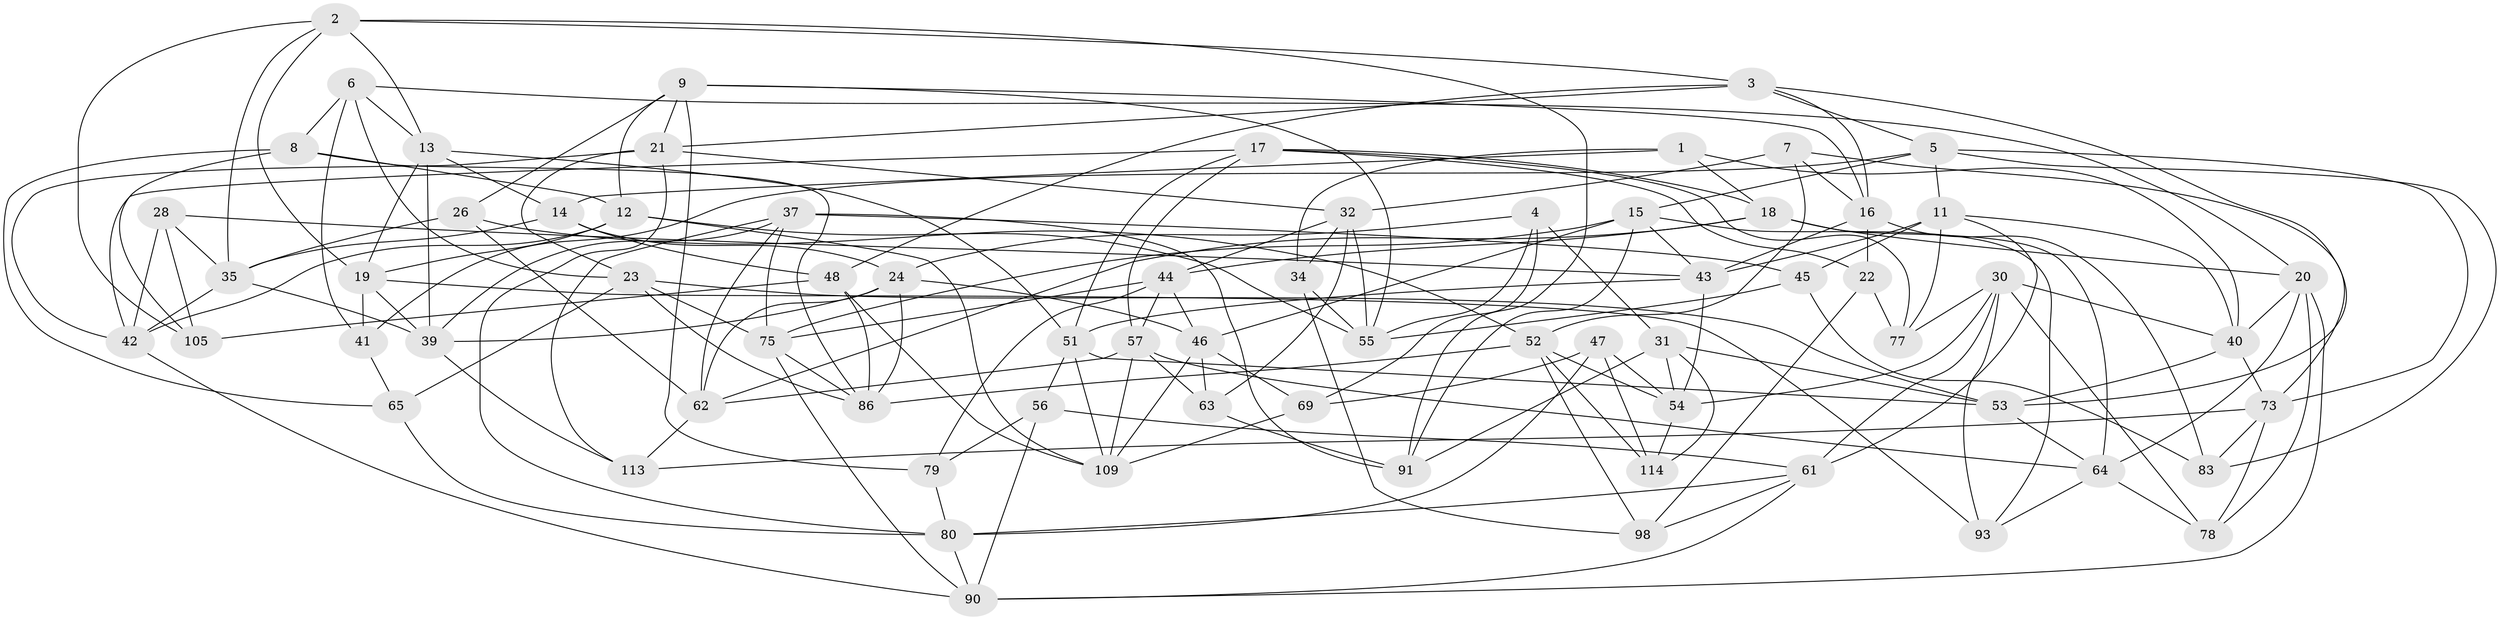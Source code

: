 // original degree distribution, {4: 1.0}
// Generated by graph-tools (version 1.1) at 2025/42/03/06/25 10:42:21]
// undirected, 70 vertices, 184 edges
graph export_dot {
graph [start="1"]
  node [color=gray90,style=filled];
  1;
  2 [super="+27"];
  3 [super="+10"];
  4;
  5 [super="+87"];
  6 [super="+29"];
  7;
  8 [super="+36"];
  9 [super="+38"];
  11 [super="+117"];
  12 [super="+49"];
  13 [super="+33"];
  14 [super="+59"];
  15 [super="+58"];
  16 [super="+74"];
  17 [super="+25"];
  18 [super="+103"];
  19 [super="+71"];
  20 [super="+84"];
  21 [super="+85"];
  22;
  23 [super="+81"];
  24 [super="+94"];
  26;
  28;
  30 [super="+60"];
  31 [super="+50"];
  32 [super="+112"];
  34;
  35 [super="+76"];
  37 [super="+96"];
  39 [super="+99"];
  40 [super="+97"];
  41;
  42 [super="+92"];
  43 [super="+70"];
  44 [super="+68"];
  45;
  46 [super="+104"];
  47;
  48 [super="+66"];
  51 [super="+95"];
  52 [super="+67"];
  53 [super="+100"];
  54 [super="+89"];
  55 [super="+88"];
  56;
  57 [super="+72"];
  61 [super="+108"];
  62 [super="+82"];
  63;
  64 [super="+107"];
  65;
  69;
  73 [super="+110"];
  75 [super="+106"];
  77;
  78;
  79;
  80 [super="+101"];
  83;
  86 [super="+102"];
  90 [super="+115"];
  91 [super="+116"];
  93;
  98;
  105;
  109 [super="+111"];
  113;
  114;
  1 -- 14;
  1 -- 34;
  1 -- 18;
  1 -- 40;
  2 -- 91;
  2 -- 13;
  2 -- 35;
  2 -- 19;
  2 -- 105;
  2 -- 3;
  3 -- 16;
  3 -- 21;
  3 -- 48;
  3 -- 53;
  3 -- 5;
  4 -- 24;
  4 -- 69;
  4 -- 55;
  4 -- 31;
  5 -- 73;
  5 -- 41;
  5 -- 83;
  5 -- 11;
  5 -- 15;
  6 -- 41;
  6 -- 23;
  6 -- 8 [weight=2];
  6 -- 20;
  6 -- 13;
  7 -- 32;
  7 -- 52;
  7 -- 16;
  7 -- 73;
  8 -- 65;
  8 -- 86;
  8 -- 105;
  8 -- 12;
  9 -- 12;
  9 -- 26;
  9 -- 16;
  9 -- 21;
  9 -- 79;
  9 -- 55;
  11 -- 45;
  11 -- 61;
  11 -- 77;
  11 -- 43;
  11 -- 40;
  12 -- 55;
  12 -- 19;
  12 -- 109;
  12 -- 42;
  13 -- 39;
  13 -- 19;
  13 -- 14;
  13 -- 51;
  14 -- 24;
  14 -- 48 [weight=2];
  14 -- 35;
  15 -- 93;
  15 -- 75;
  15 -- 46;
  15 -- 91;
  15 -- 43;
  16 -- 83;
  16 -- 43;
  16 -- 22;
  17 -- 77;
  17 -- 42;
  17 -- 51;
  17 -- 22;
  17 -- 57;
  17 -- 18;
  18 -- 20;
  18 -- 62;
  18 -- 44;
  18 -- 64;
  19 -- 93;
  19 -- 41;
  19 -- 39;
  20 -- 78;
  20 -- 64;
  20 -- 90;
  20 -- 40;
  21 -- 42;
  21 -- 80;
  21 -- 32;
  21 -- 23;
  22 -- 77;
  22 -- 98;
  23 -- 65;
  23 -- 75;
  23 -- 53;
  23 -- 86;
  24 -- 46;
  24 -- 62;
  24 -- 86;
  24 -- 39;
  26 -- 62;
  26 -- 52;
  26 -- 35;
  28 -- 43;
  28 -- 35;
  28 -- 105;
  28 -- 42;
  30 -- 93;
  30 -- 78;
  30 -- 40;
  30 -- 54;
  30 -- 77;
  30 -- 61;
  31 -- 114;
  31 -- 54;
  31 -- 91 [weight=2];
  31 -- 53;
  32 -- 63;
  32 -- 34;
  32 -- 44;
  32 -- 55;
  34 -- 55;
  34 -- 98;
  35 -- 39;
  35 -- 42;
  37 -- 62;
  37 -- 113;
  37 -- 91;
  37 -- 45;
  37 -- 39;
  37 -- 75;
  39 -- 113;
  40 -- 73;
  40 -- 53;
  41 -- 65;
  42 -- 90;
  43 -- 51;
  43 -- 54;
  44 -- 46;
  44 -- 57;
  44 -- 79;
  44 -- 75;
  45 -- 83;
  45 -- 55;
  46 -- 109;
  46 -- 69;
  46 -- 63;
  47 -- 114;
  47 -- 69;
  47 -- 54;
  47 -- 80;
  48 -- 105;
  48 -- 109;
  48 -- 86;
  51 -- 53;
  51 -- 56;
  51 -- 109;
  52 -- 98;
  52 -- 54;
  52 -- 114;
  52 -- 86;
  53 -- 64;
  54 -- 114;
  56 -- 61;
  56 -- 79;
  56 -- 90;
  57 -- 109;
  57 -- 64;
  57 -- 62;
  57 -- 63;
  61 -- 98;
  61 -- 80;
  61 -- 90;
  62 -- 113;
  63 -- 91;
  64 -- 93;
  64 -- 78;
  65 -- 80;
  69 -- 109;
  73 -- 83;
  73 -- 113;
  73 -- 78;
  75 -- 86;
  75 -- 90;
  79 -- 80;
  80 -- 90;
}
